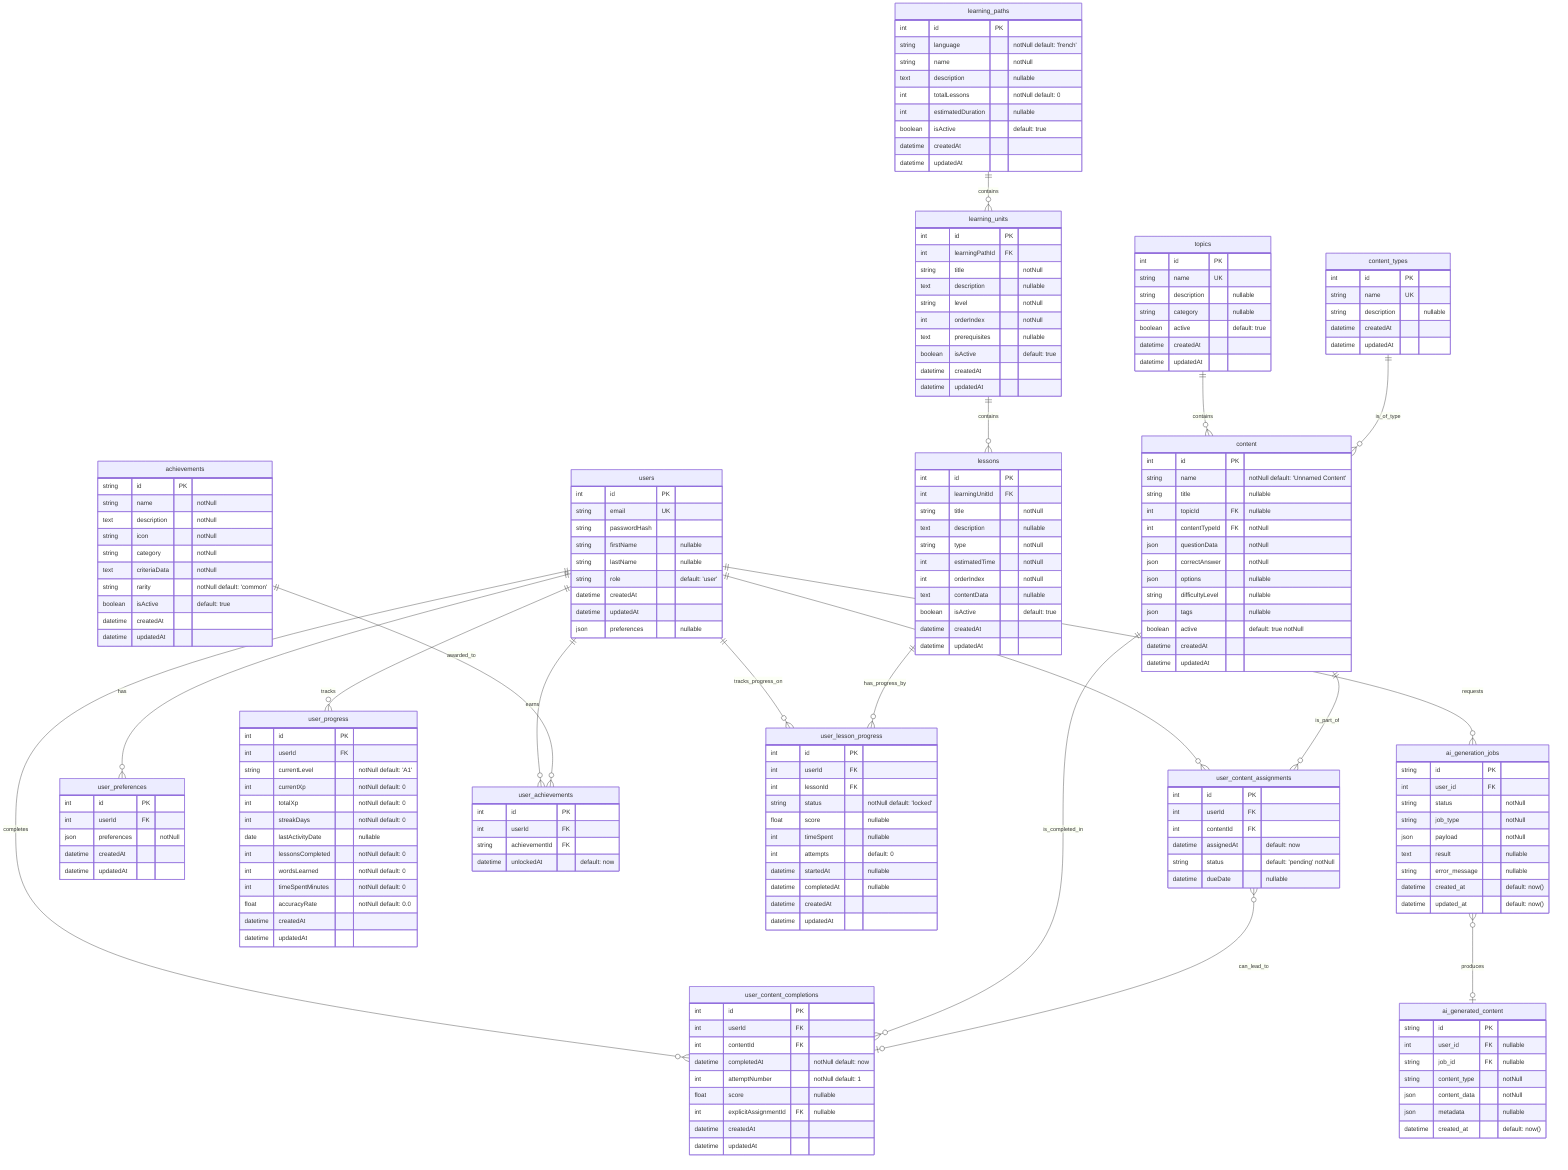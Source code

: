 erDiagram
    users {
        int id PK
        string email UK
        string passwordHash
        string firstName "nullable"
        string lastName "nullable"
        string role "default: 'user'"
        datetime createdAt
        datetime updatedAt
        json preferences "nullable"
    }

    topics {
        int id PK
        string name UK
        string description "nullable"
        string category "nullable"
        boolean active "default: true"
        datetime createdAt
        datetime updatedAt
    }

    content_types {
        int id PK
        string name UK
        string description "nullable"
        datetime createdAt
        datetime updatedAt
    }

    content {
        int id PK
        string name "notNull default: 'Unnamed Content'"
        string title "nullable"
        int topicId FK "nullable"
        int contentTypeId FK "notNull"
        json questionData "notNull"
        json correctAnswer "notNull"
        json options "nullable"
        string difficultyLevel "nullable"
        json tags "nullable"
        boolean active "default: true notNull"
        datetime createdAt
        datetime updatedAt
    }

    user_content_assignments {
        int id PK
        int userId FK
        int contentId FK
        datetime assignedAt "default: now"
        string status "default: 'pending' notNull"
        datetime dueDate "nullable"
        %% unique userId, contentId
    }

    user_preferences {
        int id PK
        int userId FK
        json preferences "notNull"
        datetime createdAt
        datetime updatedAt
    }

    user_content_completions {
        int id PK
        int userId FK
        int contentId FK
        datetime completedAt "notNull default: now"
        int attemptNumber "notNull default: 1"
        float score "nullable"
        int explicitAssignmentId FK "nullable"
        datetime createdAt
        datetime updatedAt
    }

    user_progress {
        int id PK
        int userId FK
        string currentLevel "notNull default: 'A1'"
        int currentXp "notNull default: 0"
        int totalXp "notNull default: 0"
        int streakDays "notNull default: 0"
        date lastActivityDate "nullable"
        int lessonsCompleted "notNull default: 0"
        int wordsLearned "notNull default: 0"
        int timeSpentMinutes "notNull default: 0"
        float accuracyRate "notNull default: 0.0"
        datetime createdAt
        datetime updatedAt
    }

    learning_paths {
        int id PK
        string language "notNull default: 'french'"
        string name "notNull"
        text description "nullable"
        int totalLessons "notNull default: 0"
        int estimatedDuration "nullable"
        boolean isActive "default: true"
        datetime createdAt
        datetime updatedAt
    }

    learning_units {
        int id PK
        int learningPathId FK
        string title "notNull"
        text description "nullable"
        string level "notNull"
        int orderIndex "notNull"
        text prerequisites "nullable"
        boolean isActive "default: true"
        datetime createdAt
        datetime updatedAt
    }

    lessons {
        int id PK
        int learningUnitId FK
        string title "notNull"
        text description "nullable"
        string type "notNull"
        int estimatedTime "notNull"
        int orderIndex "notNull"
        text contentData "nullable"
        boolean isActive "default: true"
        datetime createdAt
        datetime updatedAt
    }

    achievements {
        string id PK
        string name "notNull"
        text description "notNull"
        string icon "notNull"
        string category "notNull"
        text criteriaData "notNull"
        string rarity "notNull default: 'common'"
        boolean isActive "default: true"
        datetime createdAt
        datetime updatedAt
    }

    user_achievements {
        int id PK
        int userId FK
        string achievementId FK
        datetime unlockedAt "default: now"
        %% unique userId, achievementId
    }

    user_lesson_progress {
        int id PK
        int userId FK
        int lessonId FK
        string status "notNull default: 'locked'"
        float score "nullable"
        int timeSpent "nullable"
        int attempts "default: 0"
        datetime startedAt "nullable"
        datetime completedAt "nullable"
        datetime createdAt
        datetime updatedAt
        %% unique userId, lessonId
    }

    users ||--o{ user_preferences : "has"
    users ||--o{ user_content_assignments : "assigned"
    content ||--o{ user_content_assignments : "is_part_of"
    users ||--o{ user_content_completions : "completes"
    content ||--o{ user_content_completions : "is_completed_in"
    user_content_assignments }o--o| user_content_completions : "can_lead_to"

    topics ||--o{ content : "contains"
    content_types ||--o{ content : "is_of_type"

    users ||--o{ user_progress : "tracks"
    learning_paths ||--o{ learning_units : "contains"
    learning_units ||--o{ lessons : "contains"
    users ||--o{ user_achievements : "earns"
    achievements ||--o{ user_achievements : "awarded_to"
    users ||--o{ user_lesson_progress : "tracks_progress_on"
    lessons ||--o{ user_lesson_progress : "has_progress_by"

    ai_generated_content {
        string id PK
        int user_id FK "nullable"
        string job_id FK "nullable"
        string content_type "notNull"
        json content_data "notNull"
        json metadata "nullable"
        datetime created_at "default: now()"
    }

    ai_generation_jobs {
        string id PK
        int user_id FK
        string status "notNull"
        string job_type "notNull"
        json payload "notNull"
        text result "nullable"
        string error_message "nullable"
        datetime created_at "default: now()"
        datetime updated_at "default: now()"
    }

    users ||--o{ ai_generation_jobs : "requests"
    ai_generation_jobs }o--o| ai_generated_content : "produces"